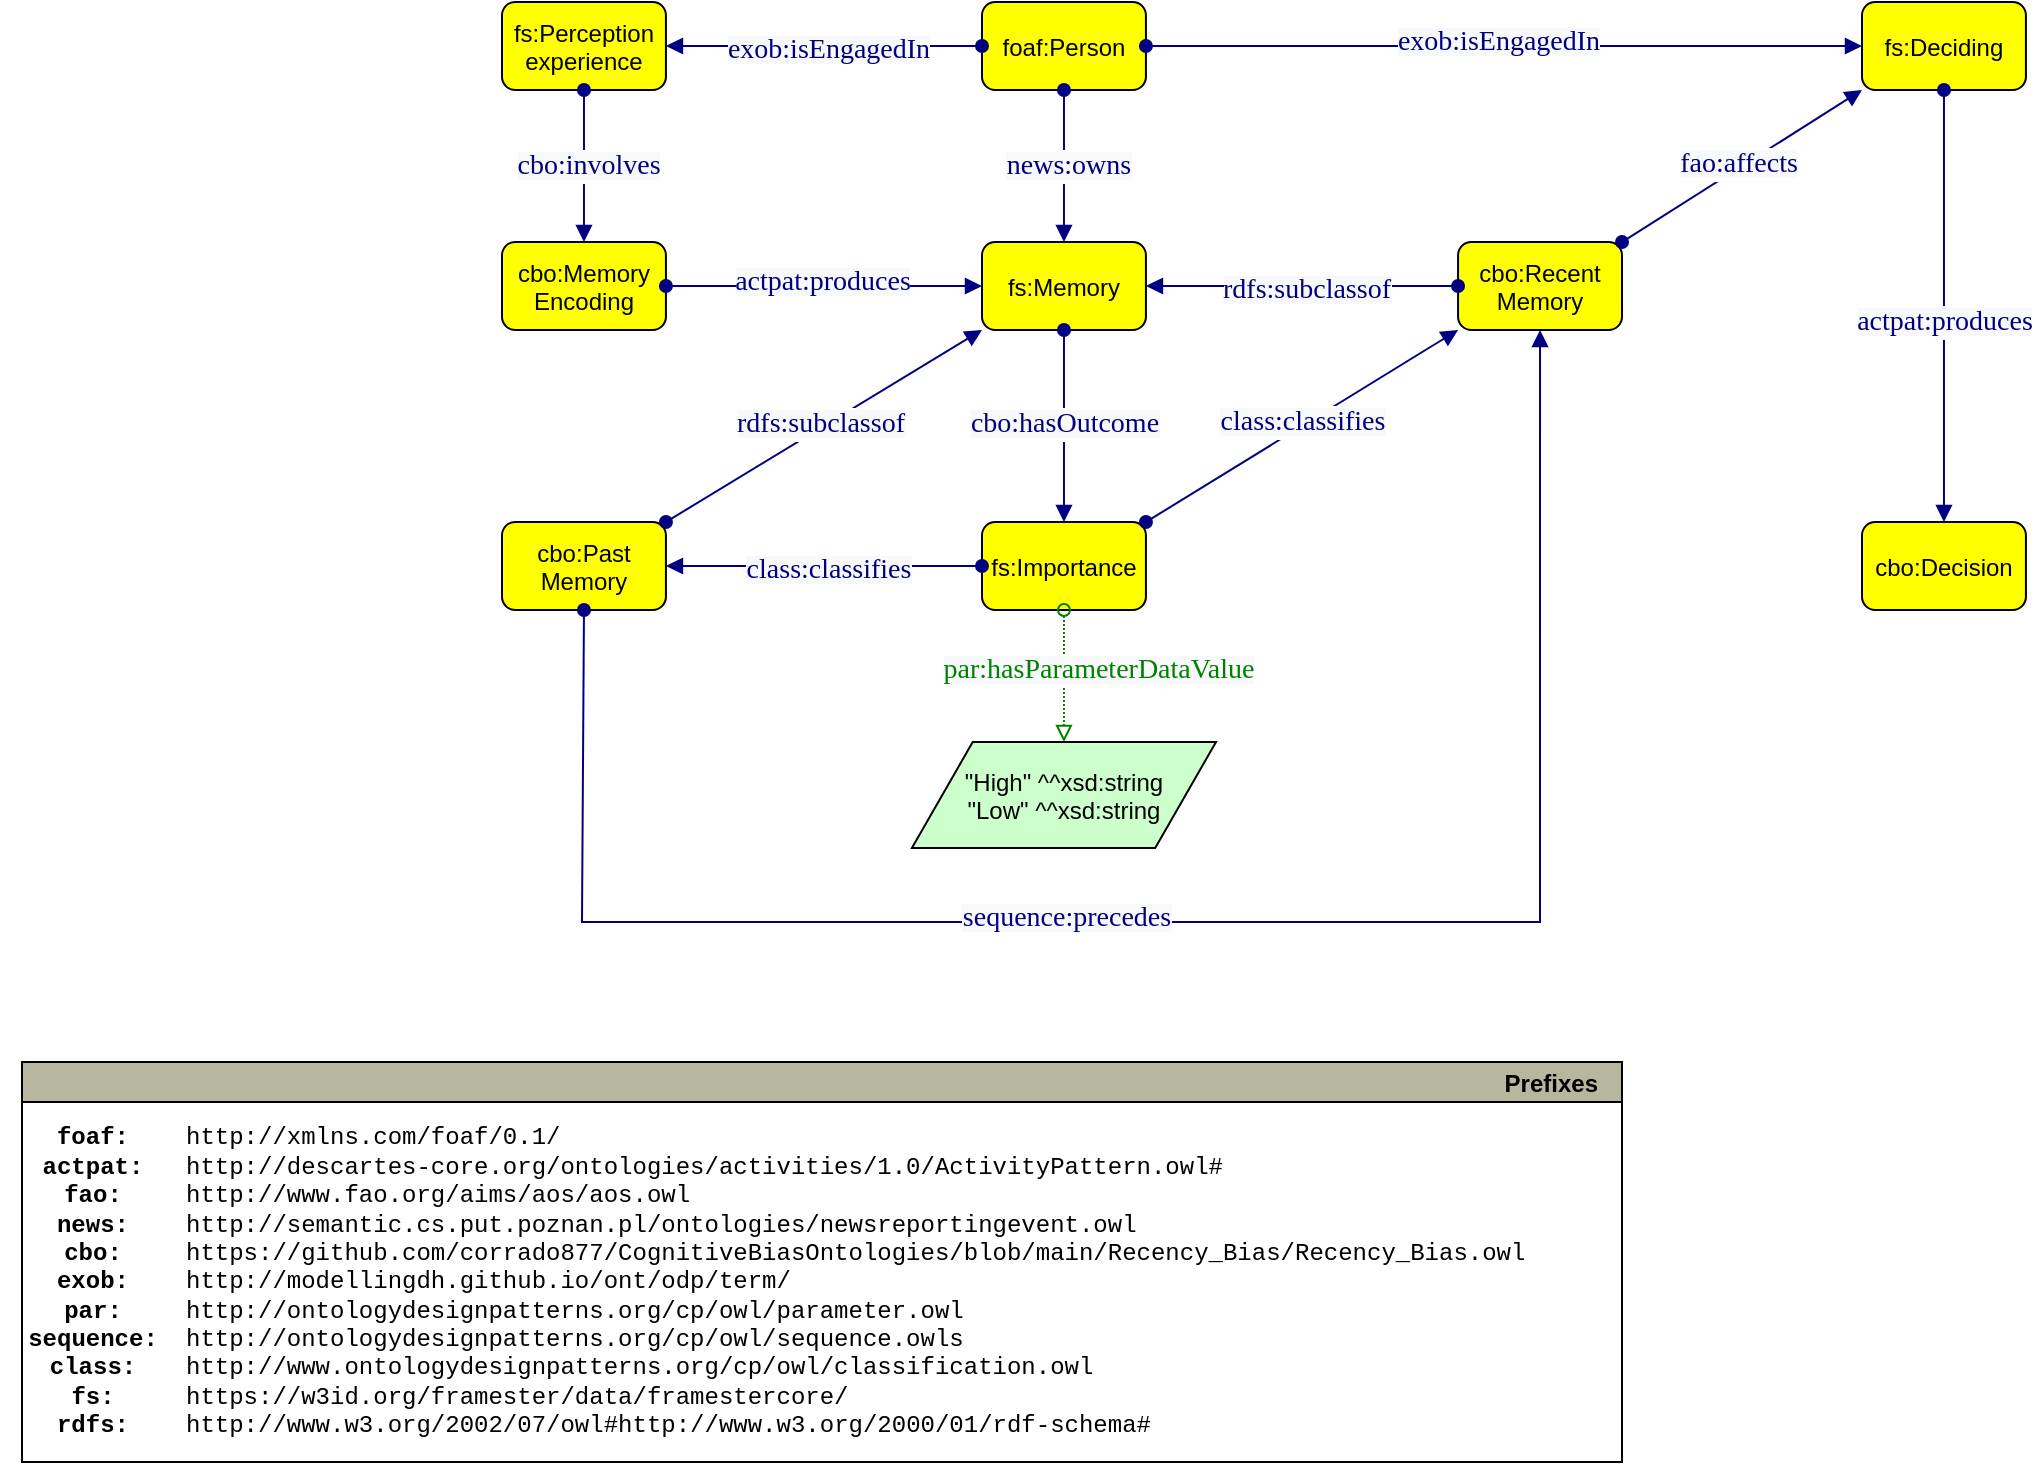 <mxfile version="24.0.6" type="device">
  <diagram name="Pagina-1" id="Qoa8plu6NF-_PzZokU5a">
    <mxGraphModel dx="1050" dy="569" grid="1" gridSize="10" guides="1" tooltips="1" connect="1" arrows="1" fold="1" page="1" pageScale="1" pageWidth="827" pageHeight="1169" math="0" shadow="0">
      <root>
        <mxCell id="0" />
        <mxCell id="1" parent="0" />
        <mxCell id="OBUHToqlX0FCcyiYSKW_-7" value="fs:Memory" style="graphMlID=n4;shape=rect;rounded=1;arcsize=30;fillColor=#ffff00;strokeColor=#000000;strokeWidth=1.0" parent="1" vertex="1">
          <mxGeometry x="520" y="340" width="81.968" height="44" as="geometry" />
        </mxCell>
        <mxCell id="OBUHToqlX0FCcyiYSKW_-12" value="foaf:Person" style="graphMlID=n4;shape=rect;rounded=1;arcsize=30;fillColor=#ffff00;strokeColor=#000000;strokeWidth=1.0" parent="1" vertex="1">
          <mxGeometry x="520" y="220" width="81.968" height="44" as="geometry" />
        </mxCell>
        <mxCell id="OBUHToqlX0FCcyiYSKW_-17" value="cbo:Recent&#xa;Memory" style="graphMlID=n4;shape=rect;rounded=1;arcsize=30;fillColor=#ffff00;strokeColor=#000000;strokeWidth=1.0" parent="1" vertex="1">
          <mxGeometry x="758.03" y="340" width="81.968" height="44" as="geometry" />
        </mxCell>
        <mxCell id="OBUHToqlX0FCcyiYSKW_-21" value="fs:Deciding" style="graphMlID=n4;shape=rect;rounded=1;arcsize=30;fillColor=#ffff00;strokeColor=#000000;strokeWidth=1.0" parent="1" vertex="1">
          <mxGeometry x="960" y="220" width="81.968" height="44" as="geometry" />
        </mxCell>
        <mxCell id="OBUHToqlX0FCcyiYSKW_-24" value="cbo:Decision" style="graphMlID=n4;shape=rect;rounded=1;arcsize=30;fillColor=#ffff00;strokeColor=#000000;strokeWidth=1.0" parent="1" vertex="1">
          <mxGeometry x="960" y="480" width="81.968" height="44" as="geometry" />
        </mxCell>
        <mxCell id="OBUHToqlX0FCcyiYSKW_-31" value="fs:Importance" style="graphMlID=n4;shape=rect;rounded=1;arcsize=30;fillColor=#ffff00;strokeColor=#000000;strokeWidth=1.0" parent="1" vertex="1">
          <mxGeometry x="520" y="480" width="81.968" height="44" as="geometry" />
        </mxCell>
        <mxCell id="OBUHToqlX0FCcyiYSKW_-42" value="fs:Perception&#xa;experience" style="graphMlID=n4;shape=rect;rounded=1;arcsize=30;fillColor=#ffff00;strokeColor=#000000;strokeWidth=1.0" parent="1" vertex="1">
          <mxGeometry x="280.002" y="220" width="81.968" height="44" as="geometry" />
        </mxCell>
        <mxCell id="OBUHToqlX0FCcyiYSKW_-44" value="cbo:Memory&#xa;Encoding" style="graphMlID=n4;shape=rect;rounded=1;arcsize=30;fillColor=#ffff00;strokeColor=#000000;strokeWidth=1.0" parent="1" vertex="1">
          <mxGeometry x="280" y="340" width="81.968" height="44" as="geometry" />
        </mxCell>
        <mxCell id="OBUHToqlX0FCcyiYSKW_-50" value="cbo:Past&#xa;Memory" style="graphMlID=n4;shape=rect;rounded=1;arcsize=30;fillColor=#ffff00;strokeColor=#000000;strokeWidth=1.0" parent="1" vertex="1">
          <mxGeometry x="280" y="480" width="81.968" height="44" as="geometry" />
        </mxCell>
        <mxCell id="711oS6TwsQ8YbBf1lQm6-1" value="&quot;High&quot; ^^xsd:string&#xa;&quot;Low&quot; ^^xsd:string" style="graphMlID=n6;shape=parallelogram;fillColor=#ccffcc;strokeColor=#000000;strokeWidth=1.0" parent="1" vertex="1">
          <mxGeometry x="484.95" y="590" width="152.06" height="53" as="geometry" />
        </mxCell>
        <mxCell id="711oS6TwsQ8YbBf1lQm6-6" value="" style="graphMlID=e0;rounded=0;endArrow=block;strokeColor=#000080;strokeWidth=1.0;startArrow=oval;startFill=1;endFill=1;exitX=1;exitY=0.5;exitDx=0;exitDy=0;entryX=0;entryY=0.5;entryDx=0;entryDy=0;" parent="1" source="OBUHToqlX0FCcyiYSKW_-12" target="OBUHToqlX0FCcyiYSKW_-21" edge="1">
          <mxGeometry relative="1" as="geometry">
            <mxPoint x="710" y="190.082" as="sourcePoint" />
            <mxPoint x="861" y="190" as="targetPoint" />
          </mxGeometry>
        </mxCell>
        <mxCell id="711oS6TwsQ8YbBf1lQm6-7" value="&lt;span style=&quot;color: rgb(0, 0, 128); font-family: dialog; background-color: rgb(248, 249, 250);&quot;&gt;&lt;font style=&quot;font-size: 14px;&quot;&gt;exob:isEngagedIn&lt;/font&gt;&lt;/span&gt;" style="text;html=1;align=center;verticalAlign=middle;resizable=0;points=[];labelBackgroundColor=#ffffff;" parent="711oS6TwsQ8YbBf1lQm6-6" vertex="1" connectable="0">
          <mxGeometry x="-0.017" y="2" relative="1" as="geometry">
            <mxPoint as="offset" />
          </mxGeometry>
        </mxCell>
        <mxCell id="711oS6TwsQ8YbBf1lQm6-8" value="" style="graphMlID=e0;rounded=0;endArrow=block;strokeColor=#000080;strokeWidth=1.0;startArrow=oval;startFill=1;endFill=1;exitX=0;exitY=0.5;exitDx=0;exitDy=0;entryX=1;entryY=0.5;entryDx=0;entryDy=0;" parent="1" source="OBUHToqlX0FCcyiYSKW_-12" target="OBUHToqlX0FCcyiYSKW_-42" edge="1">
          <mxGeometry relative="1" as="geometry">
            <mxPoint x="484.95" y="170.082" as="sourcePoint" />
            <mxPoint x="635.95" y="170" as="targetPoint" />
          </mxGeometry>
        </mxCell>
        <mxCell id="711oS6TwsQ8YbBf1lQm6-9" value="&lt;span style=&quot;color: rgb(0, 0, 128); font-family: dialog; background-color: rgb(248, 249, 250);&quot;&gt;&lt;font style=&quot;font-size: 14px;&quot;&gt;exob:isEngagedIn&lt;/font&gt;&lt;/span&gt;" style="text;html=1;align=center;verticalAlign=middle;resizable=0;points=[];labelBackgroundColor=#ffffff;" parent="711oS6TwsQ8YbBf1lQm6-8" vertex="1" connectable="0">
          <mxGeometry x="-0.017" y="2" relative="1" as="geometry">
            <mxPoint as="offset" />
          </mxGeometry>
        </mxCell>
        <mxCell id="711oS6TwsQ8YbBf1lQm6-11" value="" style="graphMlID=e0;rounded=0;endArrow=block;strokeColor=#000080;strokeWidth=1.0;startArrow=oval;startFill=1;endFill=1;exitX=0.5;exitY=1;exitDx=0;exitDy=0;entryX=0.5;entryY=0;entryDx=0;entryDy=0;" parent="1" source="OBUHToqlX0FCcyiYSKW_-42" target="OBUHToqlX0FCcyiYSKW_-44" edge="1">
          <mxGeometry relative="1" as="geometry">
            <mxPoint x="90" y="310.082" as="sourcePoint" />
            <mxPoint x="241" y="310" as="targetPoint" />
          </mxGeometry>
        </mxCell>
        <mxCell id="711oS6TwsQ8YbBf1lQm6-12" value="&lt;span style=&quot;color: rgb(0, 0, 128); font-family: dialog; background-color: rgb(248, 249, 250);&quot;&gt;&lt;font style=&quot;font-size: 14px;&quot;&gt;cbo:involves&lt;/font&gt;&lt;/span&gt;" style="text;html=1;align=center;verticalAlign=middle;resizable=0;points=[];labelBackgroundColor=#ffffff;" parent="711oS6TwsQ8YbBf1lQm6-11" vertex="1" connectable="0">
          <mxGeometry x="-0.017" y="2" relative="1" as="geometry">
            <mxPoint as="offset" />
          </mxGeometry>
        </mxCell>
        <mxCell id="711oS6TwsQ8YbBf1lQm6-13" value="" style="graphMlID=e0;rounded=0;endArrow=block;strokeColor=#000080;strokeWidth=1.0;startArrow=oval;startFill=1;endFill=1;exitX=0.5;exitY=1;exitDx=0;exitDy=0;entryX=0.5;entryY=0;entryDx=0;entryDy=0;" parent="1" source="OBUHToqlX0FCcyiYSKW_-21" target="OBUHToqlX0FCcyiYSKW_-24" edge="1">
          <mxGeometry relative="1" as="geometry">
            <mxPoint x="470" y="450.082" as="sourcePoint" />
            <mxPoint x="621" y="450" as="targetPoint" />
          </mxGeometry>
        </mxCell>
        <mxCell id="711oS6TwsQ8YbBf1lQm6-14" value="&lt;span style=&quot;color: rgb(0, 0, 128); font-family: dialog; background-color: rgb(248, 249, 250);&quot;&gt;&lt;font style=&quot;font-size: 14px;&quot;&gt;actpat:produces&lt;/font&gt;&lt;/span&gt;" style="text;html=1;align=center;verticalAlign=middle;resizable=0;points=[];labelBackgroundColor=#ffffff;" parent="711oS6TwsQ8YbBf1lQm6-13" vertex="1" connectable="0">
          <mxGeometry x="-0.017" y="2" relative="1" as="geometry">
            <mxPoint x="-2" y="10" as="offset" />
          </mxGeometry>
        </mxCell>
        <mxCell id="711oS6TwsQ8YbBf1lQm6-15" value="" style="graphMlID=e0;rounded=0;endArrow=block;strokeColor=#000080;strokeWidth=1.0;startArrow=oval;startFill=1;endFill=1;exitX=0.5;exitY=1;exitDx=0;exitDy=0;entryX=0.5;entryY=0;entryDx=0;entryDy=0;" parent="1" source="OBUHToqlX0FCcyiYSKW_-12" target="OBUHToqlX0FCcyiYSKW_-7" edge="1">
          <mxGeometry relative="1" as="geometry">
            <mxPoint x="470" y="350.082" as="sourcePoint" />
            <mxPoint x="621" y="350" as="targetPoint" />
          </mxGeometry>
        </mxCell>
        <mxCell id="711oS6TwsQ8YbBf1lQm6-16" value="&lt;span style=&quot;color: rgb(0, 0, 128); font-family: dialog; background-color: rgb(248, 249, 250);&quot;&gt;&lt;font style=&quot;font-size: 14px;&quot;&gt;news:owns&lt;/font&gt;&lt;/span&gt;" style="text;html=1;align=center;verticalAlign=middle;resizable=0;points=[];labelBackgroundColor=#ffffff;" parent="711oS6TwsQ8YbBf1lQm6-15" vertex="1" connectable="0">
          <mxGeometry x="-0.017" y="2" relative="1" as="geometry">
            <mxPoint as="offset" />
          </mxGeometry>
        </mxCell>
        <mxCell id="711oS6TwsQ8YbBf1lQm6-17" value="" style="graphMlID=e0;rounded=0;endArrow=block;strokeColor=#000080;strokeWidth=1.0;startArrow=oval;startFill=1;endFill=1;exitX=1;exitY=0.5;exitDx=0;exitDy=0;entryX=0;entryY=0.5;entryDx=0;entryDy=0;" parent="1" source="OBUHToqlX0FCcyiYSKW_-44" target="OBUHToqlX0FCcyiYSKW_-7" edge="1">
          <mxGeometry relative="1" as="geometry">
            <mxPoint x="470" y="460.082" as="sourcePoint" />
            <mxPoint x="621" y="460" as="targetPoint" />
          </mxGeometry>
        </mxCell>
        <mxCell id="711oS6TwsQ8YbBf1lQm6-18" value="&lt;span style=&quot;color: rgb(0, 0, 128); font-family: dialog; background-color: rgb(248, 249, 250);&quot;&gt;&lt;font style=&quot;font-size: 14px;&quot;&gt;actpat:produces&lt;/font&gt;&lt;/span&gt;" style="text;html=1;align=center;verticalAlign=middle;resizable=0;points=[];labelBackgroundColor=#ffffff;" parent="711oS6TwsQ8YbBf1lQm6-17" vertex="1" connectable="0">
          <mxGeometry x="-0.017" y="2" relative="1" as="geometry">
            <mxPoint as="offset" />
          </mxGeometry>
        </mxCell>
        <mxCell id="711oS6TwsQ8YbBf1lQm6-19" value="" style="graphMlID=e0;rounded=0;endArrow=block;strokeColor=#000080;strokeWidth=1.0;startArrow=oval;startFill=1;endFill=1;exitX=0;exitY=0.5;exitDx=0;exitDy=0;entryX=1;entryY=0.5;entryDx=0;entryDy=0;" parent="1" source="OBUHToqlX0FCcyiYSKW_-17" target="OBUHToqlX0FCcyiYSKW_-7" edge="1">
          <mxGeometry relative="1" as="geometry">
            <mxPoint x="520" y="180.082" as="sourcePoint" />
            <mxPoint x="671" y="180" as="targetPoint" />
          </mxGeometry>
        </mxCell>
        <mxCell id="711oS6TwsQ8YbBf1lQm6-20" value="&lt;span style=&quot;color: rgb(0, 0, 128); font-family: dialog; background-color: rgb(248, 249, 250);&quot;&gt;&lt;font style=&quot;font-size: 14px;&quot;&gt;rdfs:subclassof&lt;/font&gt;&lt;/span&gt;" style="text;html=1;align=center;verticalAlign=middle;resizable=0;points=[];labelBackgroundColor=#ffffff;" parent="711oS6TwsQ8YbBf1lQm6-19" vertex="1" connectable="0">
          <mxGeometry x="-0.017" y="2" relative="1" as="geometry">
            <mxPoint as="offset" />
          </mxGeometry>
        </mxCell>
        <mxCell id="711oS6TwsQ8YbBf1lQm6-21" value="" style="graphMlID=e0;rounded=0;endArrow=block;strokeColor=#000080;strokeWidth=1.0;startArrow=oval;startFill=1;endFill=1;exitX=1;exitY=0;exitDx=0;exitDy=0;entryX=0;entryY=1;entryDx=0;entryDy=0;" parent="1" source="OBUHToqlX0FCcyiYSKW_-17" target="OBUHToqlX0FCcyiYSKW_-21" edge="1">
          <mxGeometry relative="1" as="geometry">
            <mxPoint x="849" y="470.082" as="sourcePoint" />
            <mxPoint x="1000" y="470" as="targetPoint" />
          </mxGeometry>
        </mxCell>
        <mxCell id="711oS6TwsQ8YbBf1lQm6-22" value="&lt;span style=&quot;color: rgb(0, 0, 128); font-family: dialog; background-color: rgb(248, 249, 250);&quot;&gt;&lt;font style=&quot;font-size: 14px;&quot;&gt;fao:affects&lt;/font&gt;&lt;/span&gt;" style="text;html=1;align=center;verticalAlign=middle;resizable=0;points=[];labelBackgroundColor=#ffffff;" parent="711oS6TwsQ8YbBf1lQm6-21" vertex="1" connectable="0">
          <mxGeometry x="-0.017" y="2" relative="1" as="geometry">
            <mxPoint as="offset" />
          </mxGeometry>
        </mxCell>
        <mxCell id="711oS6TwsQ8YbBf1lQm6-23" value="" style="graphMlID=e0;rounded=0;endArrow=block;strokeColor=#000080;strokeWidth=1.0;startArrow=oval;startFill=1;endFill=1;exitX=0.5;exitY=1;exitDx=0;exitDy=0;entryX=0.5;entryY=0;entryDx=0;entryDy=0;" parent="1" source="OBUHToqlX0FCcyiYSKW_-7" target="OBUHToqlX0FCcyiYSKW_-31" edge="1">
          <mxGeometry relative="1" as="geometry">
            <mxPoint x="40" y="440.082" as="sourcePoint" />
            <mxPoint x="191" y="440" as="targetPoint" />
          </mxGeometry>
        </mxCell>
        <mxCell id="711oS6TwsQ8YbBf1lQm6-24" value="&lt;span style=&quot;color: rgb(0, 0, 128); font-family: dialog; background-color: rgb(248, 249, 250);&quot;&gt;&lt;font style=&quot;font-size: 14px;&quot;&gt;cbo:hasOutcome&lt;/font&gt;&lt;/span&gt;" style="text;html=1;align=center;verticalAlign=middle;resizable=0;points=[];labelBackgroundColor=#ffffff;" parent="711oS6TwsQ8YbBf1lQm6-23" vertex="1" connectable="0">
          <mxGeometry x="-0.017" y="2" relative="1" as="geometry">
            <mxPoint x="-2" as="offset" />
          </mxGeometry>
        </mxCell>
        <mxCell id="711oS6TwsQ8YbBf1lQm6-25" value="" style="graphMlID=e0;rounded=0;endArrow=block;strokeColor=#000080;strokeWidth=1.0;startArrow=oval;startFill=1;endFill=1;exitX=1;exitY=0;exitDx=0;exitDy=0;entryX=0;entryY=1;entryDx=0;entryDy=0;" parent="1" source="OBUHToqlX0FCcyiYSKW_-50" target="OBUHToqlX0FCcyiYSKW_-7" edge="1">
          <mxGeometry relative="1" as="geometry">
            <mxPoint x="60" y="440.082" as="sourcePoint" />
            <mxPoint x="211" y="440" as="targetPoint" />
          </mxGeometry>
        </mxCell>
        <mxCell id="711oS6TwsQ8YbBf1lQm6-26" value="&lt;span style=&quot;color: rgb(0, 0, 128); font-family: dialog; background-color: rgb(248, 249, 250);&quot;&gt;&lt;font style=&quot;font-size: 14px;&quot;&gt;rdfs:subclassof&lt;/font&gt;&lt;/span&gt;" style="text;html=1;align=center;verticalAlign=middle;resizable=0;points=[];labelBackgroundColor=#ffffff;" parent="711oS6TwsQ8YbBf1lQm6-25" vertex="1" connectable="0">
          <mxGeometry x="-0.017" y="2" relative="1" as="geometry">
            <mxPoint as="offset" />
          </mxGeometry>
        </mxCell>
        <mxCell id="711oS6TwsQ8YbBf1lQm6-27" value="" style="graphMlID=e0;rounded=0;endArrow=block;strokeColor=#000080;strokeWidth=1.0;startArrow=oval;startFill=1;endFill=1;exitX=0;exitY=0.5;exitDx=0;exitDy=0;entryX=1;entryY=0.5;entryDx=0;entryDy=0;" parent="1" source="OBUHToqlX0FCcyiYSKW_-31" target="OBUHToqlX0FCcyiYSKW_-50" edge="1">
          <mxGeometry relative="1" as="geometry">
            <mxPoint x="30" y="450.082" as="sourcePoint" />
            <mxPoint x="181" y="450" as="targetPoint" />
          </mxGeometry>
        </mxCell>
        <mxCell id="711oS6TwsQ8YbBf1lQm6-28" value="&lt;span style=&quot;color: rgb(0, 0, 128); font-family: dialog; background-color: rgb(248, 249, 250);&quot;&gt;&lt;font style=&quot;font-size: 14px;&quot;&gt;class:classifies&lt;/font&gt;&lt;/span&gt;" style="text;html=1;align=center;verticalAlign=middle;resizable=0;points=[];labelBackgroundColor=#ffffff;" parent="711oS6TwsQ8YbBf1lQm6-27" vertex="1" connectable="0">
          <mxGeometry x="-0.017" y="2" relative="1" as="geometry">
            <mxPoint as="offset" />
          </mxGeometry>
        </mxCell>
        <mxCell id="711oS6TwsQ8YbBf1lQm6-29" value="" style="graphMlID=e6;rounded=0;endArrow=block;strokeColor=#008000;dashed=1;dashPattern=1 1;strokeWidth=1.0;startArrow=oval;startFill=0;endFill=0;exitX=0.5;exitY=1;exitDx=0;exitDy=0;" parent="1" source="OBUHToqlX0FCcyiYSKW_-31" target="711oS6TwsQ8YbBf1lQm6-1" edge="1">
          <mxGeometry relative="1" as="geometry">
            <Array as="points" />
            <mxPoint x="110" y="740" as="sourcePoint" />
            <mxPoint x="386" y="740" as="targetPoint" />
          </mxGeometry>
        </mxCell>
        <mxCell id="711oS6TwsQ8YbBf1lQm6-30" value="&lt;span style=&quot;color: rgb(0, 128, 0); font-family: dialog; background-color: rgb(248, 249, 250);&quot;&gt;&lt;font style=&quot;font-size: 14px;&quot;&gt;par:hasParameterDataValue&lt;/font&gt;&lt;/span&gt;" style="text;html=1;align=center;verticalAlign=middle;resizable=0;points=[];labelBackgroundColor=#ffffff;" parent="711oS6TwsQ8YbBf1lQm6-29" vertex="1" connectable="0">
          <mxGeometry x="-0.087" y="3" relative="1" as="geometry">
            <mxPoint x="14" as="offset" />
          </mxGeometry>
        </mxCell>
        <mxCell id="711oS6TwsQ8YbBf1lQm6-31" value="" style="graphMlID=e0;rounded=0;endArrow=block;strokeColor=#000080;strokeWidth=1.0;startArrow=oval;startFill=1;endFill=1;exitX=1;exitY=0;exitDx=0;exitDy=0;entryX=0;entryY=1;entryDx=0;entryDy=0;" parent="1" source="OBUHToqlX0FCcyiYSKW_-31" target="OBUHToqlX0FCcyiYSKW_-17" edge="1">
          <mxGeometry relative="1" as="geometry">
            <mxPoint x="80" y="620.082" as="sourcePoint" />
            <mxPoint x="231" y="620" as="targetPoint" />
          </mxGeometry>
        </mxCell>
        <mxCell id="711oS6TwsQ8YbBf1lQm6-32" value="&lt;span style=&quot;color: rgb(0, 0, 128); font-family: dialog; background-color: rgb(248, 249, 250);&quot;&gt;&lt;font style=&quot;font-size: 14px;&quot;&gt;class:classifies&lt;/font&gt;&lt;/span&gt;" style="text;html=1;align=center;verticalAlign=middle;resizable=0;points=[];labelBackgroundColor=#ffffff;" parent="711oS6TwsQ8YbBf1lQm6-31" vertex="1" connectable="0">
          <mxGeometry x="-0.017" y="2" relative="1" as="geometry">
            <mxPoint x="2" y="-1" as="offset" />
          </mxGeometry>
        </mxCell>
        <mxCell id="711oS6TwsQ8YbBf1lQm6-33" value="" style="graphMlID=e0;rounded=0;endArrow=block;strokeColor=#000080;strokeWidth=1.0;startArrow=oval;startFill=1;endFill=1;exitX=0.5;exitY=1;exitDx=0;exitDy=0;entryX=0.5;entryY=1;entryDx=0;entryDy=0;" parent="1" source="OBUHToqlX0FCcyiYSKW_-50" target="OBUHToqlX0FCcyiYSKW_-17" edge="1">
          <mxGeometry relative="1" as="geometry">
            <mxPoint x="480" y="740.082" as="sourcePoint" />
            <mxPoint x="820" y="430" as="targetPoint" />
            <Array as="points">
              <mxPoint x="320" y="680" />
              <mxPoint x="710" y="680" />
              <mxPoint x="799" y="680" />
            </Array>
          </mxGeometry>
        </mxCell>
        <mxCell id="711oS6TwsQ8YbBf1lQm6-34" value="&lt;span style=&quot;color: rgb(0, 0, 128); font-family: dialog; background-color: rgb(248, 249, 250);&quot;&gt;&lt;font style=&quot;font-size: 14px;&quot;&gt;sequence:precedes&lt;/font&gt;&lt;/span&gt;" style="text;html=1;align=center;verticalAlign=middle;resizable=0;points=[];labelBackgroundColor=#ffffff;" parent="711oS6TwsQ8YbBf1lQm6-33" vertex="1" connectable="0">
          <mxGeometry x="-0.017" y="2" relative="1" as="geometry">
            <mxPoint x="-60" as="offset" />
          </mxGeometry>
        </mxCell>
        <mxCell id="711oS6TwsQ8YbBf1lQm6-40" value="Prefixes" style="graphMlID=n0;shape=swimlane;startSize=20;fillColor=#b7b69e;strokeColor=#000000;strokeWidth=1.0;align=right;spacingRight=10;fontStyle=1" parent="1" vertex="1">
          <mxGeometry x="40" y="750" width="799.996" height="200" as="geometry" />
        </mxCell>
        <mxCell id="711oS6TwsQ8YbBf1lQm6-41" value="&lt;div style=&quot;&quot;&gt;&lt;b style=&quot;background-color: initial;&quot;&gt;foaf:&lt;/b&gt;&lt;br&gt;&lt;/div&gt;&lt;b&gt;&lt;div style=&quot;&quot;&gt;&lt;b style=&quot;background-color: initial;&quot;&gt;actpat:&lt;/b&gt;&lt;/div&gt;&lt;div style=&quot;&quot;&gt;&lt;b style=&quot;background-color: initial;&quot;&gt;fao:&lt;/b&gt;&lt;/div&gt;&lt;div style=&quot;&quot;&gt;&lt;b style=&quot;background-color: initial;&quot;&gt;news:&lt;/b&gt;&lt;/div&gt;&lt;div style=&quot;&quot;&gt;&lt;b style=&quot;background-color: initial;&quot;&gt;cbo:&lt;/b&gt;&lt;/div&gt;&lt;div style=&quot;&quot;&gt;&lt;b style=&quot;background-color: initial;&quot;&gt;exob:&lt;/b&gt;&lt;/div&gt;&lt;div style=&quot;&quot;&gt;&lt;b style=&quot;background-color: initial;&quot;&gt;par:&lt;/b&gt;&lt;/div&gt;&lt;div style=&quot;&quot;&gt;&lt;b style=&quot;background-color: initial;&quot;&gt;sequence:&lt;/b&gt;&lt;/div&gt;&lt;div style=&quot;&quot;&gt;&lt;b style=&quot;background-color: initial;&quot;&gt;class:&lt;/b&gt;&lt;/div&gt;&lt;div style=&quot;&quot;&gt;fs:&lt;/div&gt;&lt;div style=&quot;&quot;&gt;&lt;b style=&quot;background-color: initial;&quot;&gt;rdfs:&lt;/b&gt;&lt;br&gt;&lt;/div&gt;&lt;/b&gt;" style="text;html=1;align=center;verticalAlign=middle;resizable=0;points=[];autosize=1;fontFamily=Courier New;" parent="711oS6TwsQ8YbBf1lQm6-40" vertex="1">
          <mxGeometry x="-10.004" y="25.0" width="90" height="170" as="geometry" />
        </mxCell>
        <mxCell id="711oS6TwsQ8YbBf1lQm6-42" value="&lt;div style=&quot;border-color: var(--border-color);&quot;&gt;&lt;span style=&quot;background-color: initial;&quot;&gt;http://xmlns.com/foaf/0.1/&lt;/span&gt;&lt;br&gt;&lt;/div&gt;http://descartes-core.org/ontologies/activities/1.0/ActivityPattern.owl#&lt;div style=&quot;border-color: var(--border-color);&quot;&gt;http://www.fao.org/aims/aos/aos.owl&amp;nbsp;&lt;br&gt;&lt;/div&gt;&lt;div style=&quot;border-color: var(--border-color);&quot;&gt;&lt;/div&gt;&lt;span style=&quot;text-align: center;&quot;&gt;http://semantic.cs.put.poznan.pl/ontologies/newsreportingevent.owl&amp;nbsp;&lt;/span&gt;&lt;b style=&quot;text-align: center; background-color: initial; border-color: var(--border-color);&quot;&gt;&lt;span style=&quot;border-color: var(--border-color);&quot;&gt;&lt;span style=&quot;border-color: var(--border-color);&quot;&gt;&amp;nbsp;&lt;/span&gt;&lt;/span&gt;&lt;/b&gt;&lt;span style=&quot;text-align: center;&quot;&gt;&lt;br&gt;&lt;/span&gt;&lt;span style=&quot;text-align: center; background-color: initial; border-color: var(--border-color);&quot;&gt;&lt;span style=&quot;border-color: var(--border-color);&quot;&gt;&lt;span style=&quot;border-color: var(--border-color);&quot;&gt;https://github.com/corrado877/CognitiveBiasOntologies/blob/main/Recency_Bias/Recency_Bias.owl&lt;b&gt;&amp;nbsp; &amp;nbsp;&amp;nbsp;&lt;/b&gt;&lt;/span&gt;&lt;/span&gt;&lt;/span&gt;&lt;span style=&quot;text-align: center;&quot;&gt;&lt;br&gt;&lt;/span&gt;&lt;span style=&quot;text-align: center;&quot;&gt;http://modellingdh.github.io/ont/odp/term/&lt;/span&gt;&lt;b&gt;&amp;nbsp;&lt;/b&gt;&lt;br&gt;http://ontologydesignpatterns.org/cp/owl/parameter.owl&amp;nbsp;&lt;br&gt;http://ontologydesignpatterns.org/cp/owl/sequence.owls&lt;br&gt;http://www.ontologydesignpatterns.org/cp/owl/classification.owl&lt;br&gt;https://w3id.org/framester/data/framestercore/&amp;nbsp;&lt;br&gt;&lt;span style=&quot;font-weight: normal; background-color: initial;&quot;&gt;http://www.w3.org/2002/07/owl#&lt;/span&gt;&lt;span style=&quot;border-color: var(--border-color); text-align: center;&quot;&gt;&lt;/span&gt;&lt;span style=&quot;text-align: center;&quot;&gt;http://www.w3.org/2000/01/rdf-schema#&lt;/span&gt;" style="text;html=1;align=left;verticalAlign=middle;resizable=0;points=[];autosize=1;fontFamily=Courier New;" parent="711oS6TwsQ8YbBf1lQm6-40" vertex="1">
          <mxGeometry x="79.996" y="25.0" width="720" height="170" as="geometry" />
        </mxCell>
      </root>
    </mxGraphModel>
  </diagram>
</mxfile>
